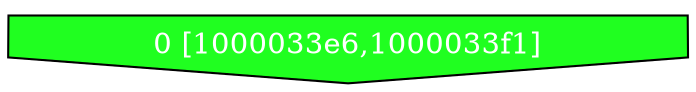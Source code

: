 diGraph hexdump{
	hexdump_0  [style=filled fillcolor="#20FF20" fontcolor="#ffffff" shape=invhouse label="0 [1000033e6,1000033f1]"]


}